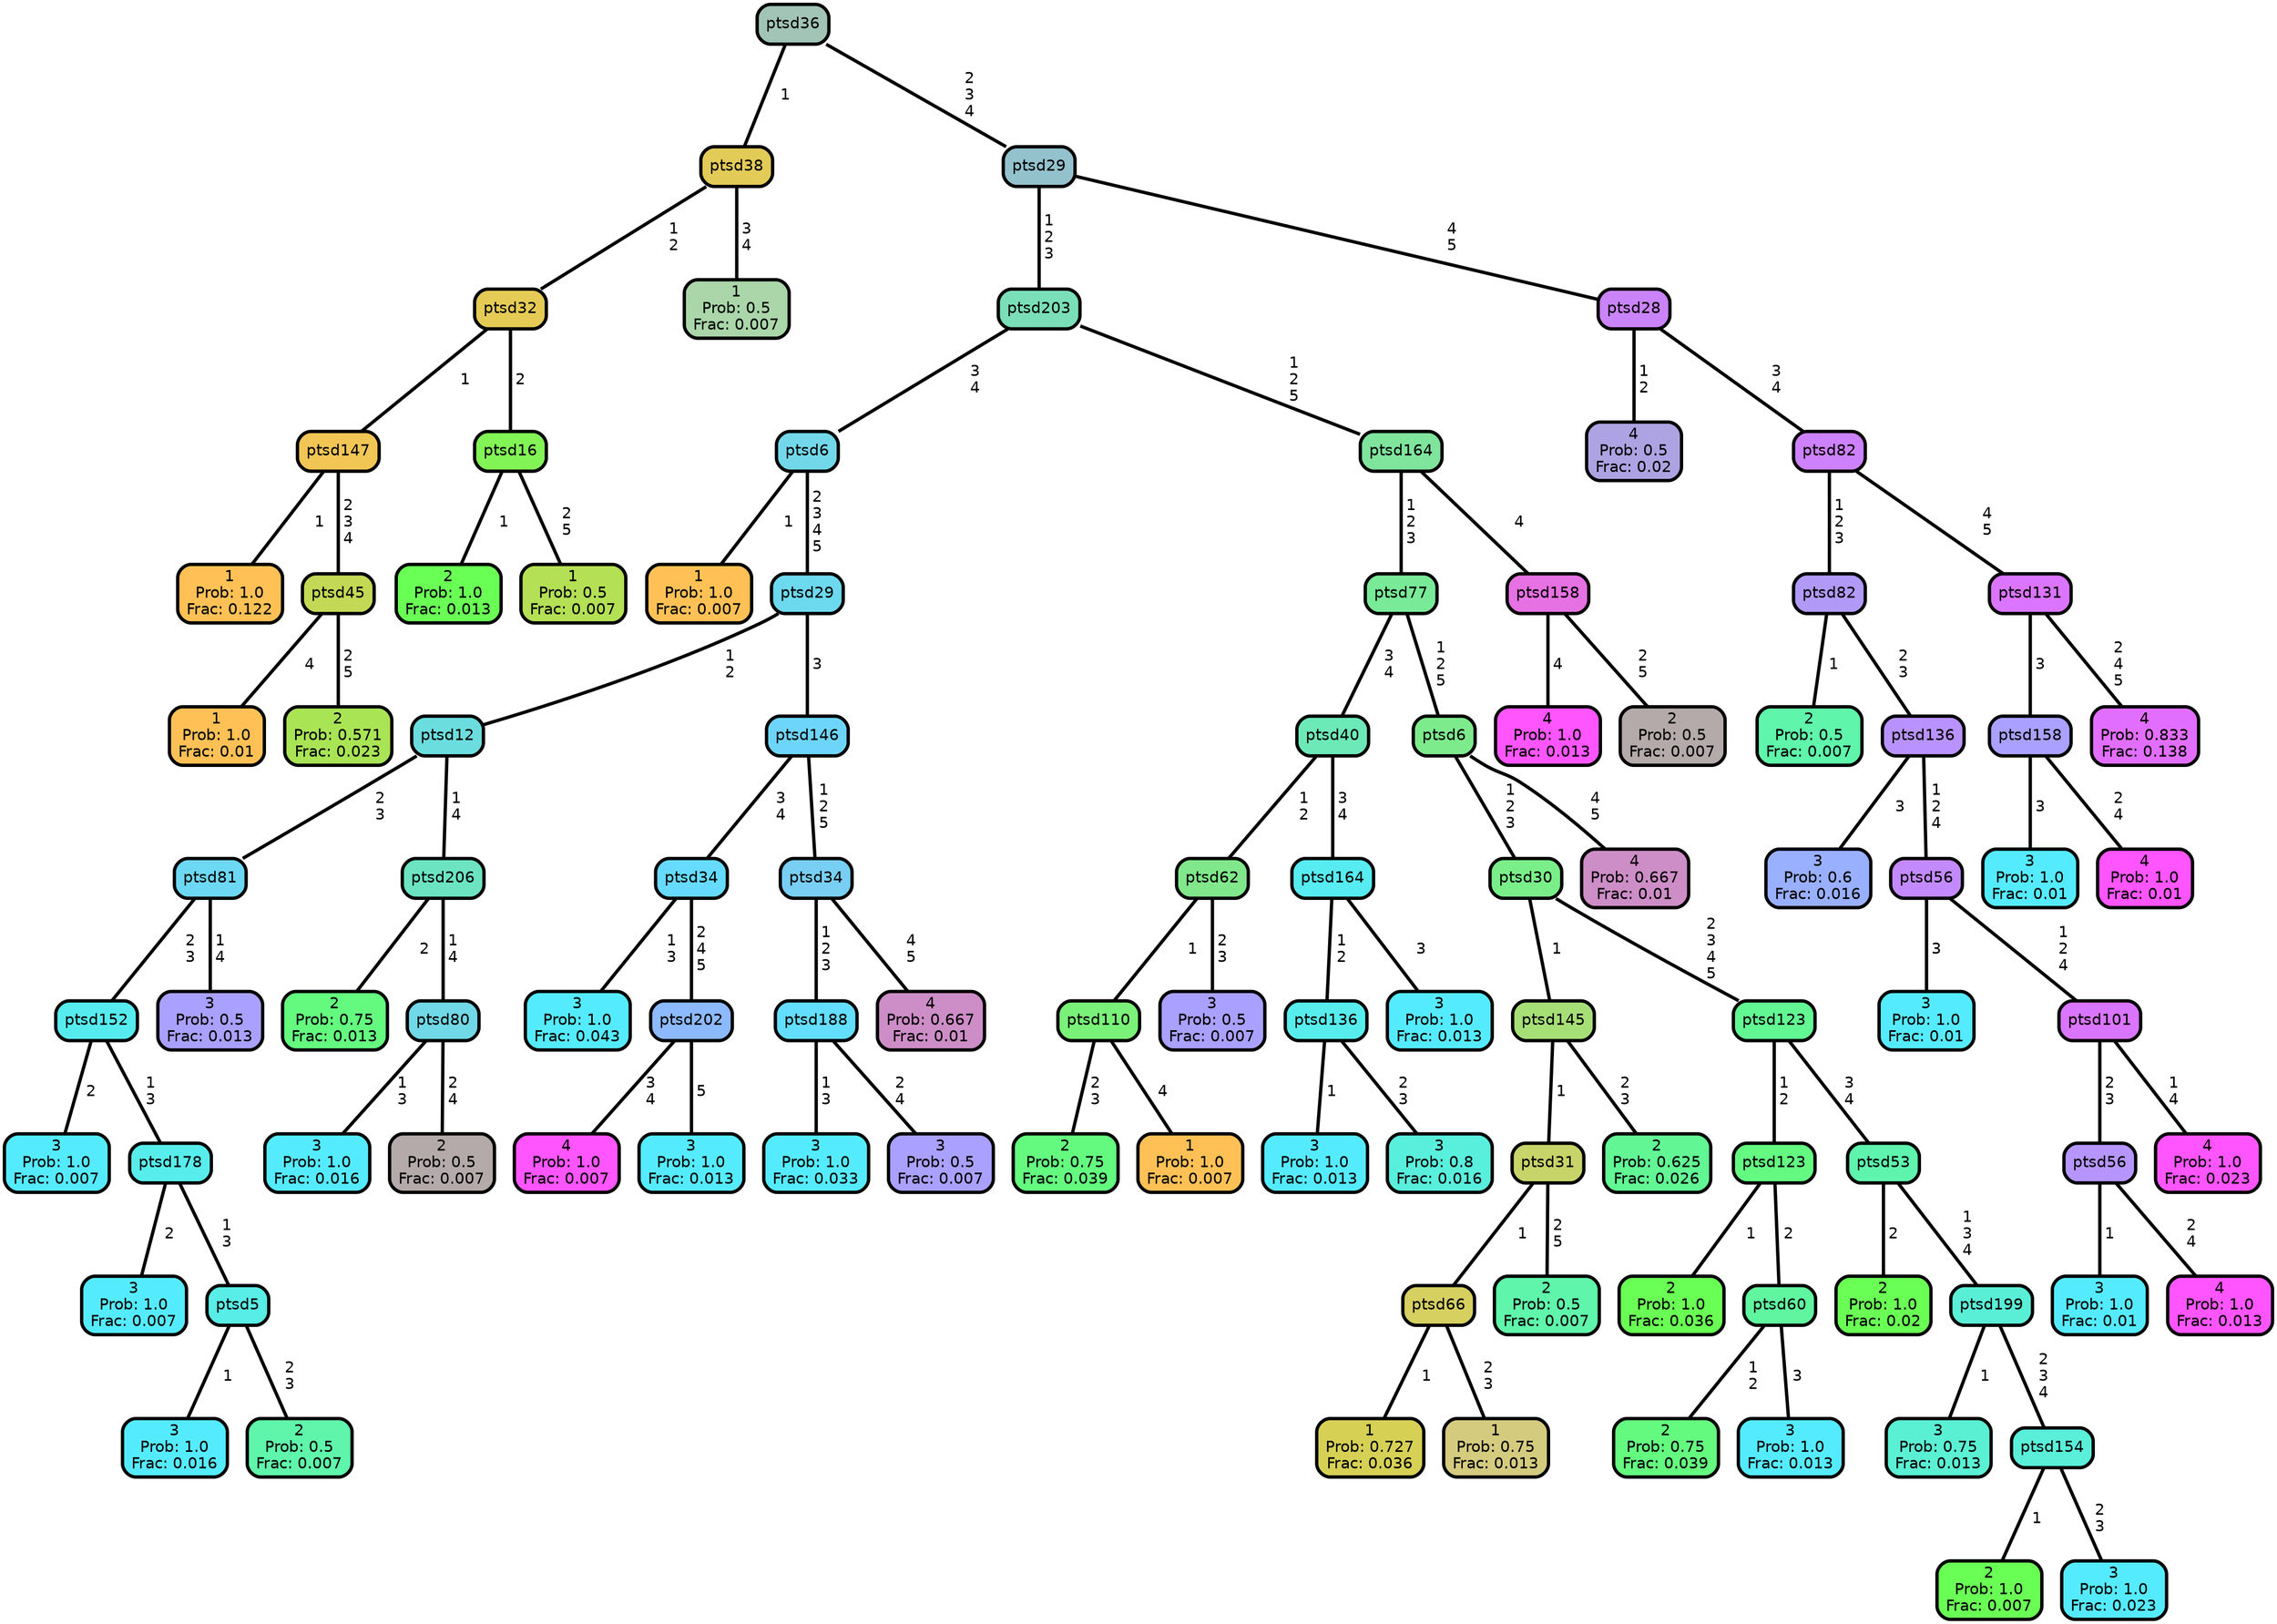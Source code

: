 graph Tree {
node [shape=box, style="filled, rounded",color="black",penwidth="3",fontcolor="black",                 fontname=helvetica] ;
graph [ranksep="0 equally", splines=straight,                 bgcolor=transparent, dpi=60] ;
edge [fontname=helvetica, color=black] ;
0 [label="1
Prob: 1.0
Frac: 0.122", fillcolor="#ffc155"] ;
1 [label="ptsd147",href=".//ptsd147.svg", fillcolor="#f2c655"] ;
2 [label="1
Prob: 1.0
Frac: 0.01", fillcolor="#ffc155"] ;
3 [label="ptsd45",href=".//ptsd45.svg", fillcolor="#c3d955"] ;
4 [label="2
Prob: 0.571
Frac: 0.023", fillcolor="#a9e455"] ;
5 [label="ptsd32",href=".//ptsd32.svg", fillcolor="#e5cb55"] ;
6 [label="2
Prob: 1.0
Frac: 0.013", fillcolor="#6aff55"] ;
7 [label="ptsd16",href=".//ptsd16.svg", fillcolor="#82f455"] ;
8 [label="1
Prob: 0.5
Frac: 0.007", fillcolor="#b4e055"] ;
9 [label="ptsd38",href=".//ptsd38.svg", fillcolor="#e3cb58"] ;
10 [label="1
Prob: 0.5
Frac: 0.007", fillcolor="#aad6aa"] ;
11 [label="ptsd36",href=".//ptsd36.svg", fillcolor="#a2c4b7"] ;
12 [label="1
Prob: 1.0
Frac: 0.007", fillcolor="#ffc155"] ;
13 [label="ptsd6",href=".//ptsd6.svg", fillcolor="#72d8e9"] ;
14 [label="3
Prob: 1.0
Frac: 0.007", fillcolor="#55ebff"] ;
15 [label="ptsd152",href=".//ptsd152.svg", fillcolor="#56ecef"] ;
16 [label="3
Prob: 1.0
Frac: 0.007", fillcolor="#55ebff"] ;
17 [label="ptsd178",href=".//ptsd178.svg", fillcolor="#57edec"] ;
18 [label="3
Prob: 1.0
Frac: 0.016", fillcolor="#55ebff"] ;
19 [label="ptsd5",href=".//ptsd5.svg", fillcolor="#58ede6"] ;
20 [label="2
Prob: 0.5
Frac: 0.007", fillcolor="#5ff5aa"] ;
21 [label="ptsd81",href=".//ptsd81.svg", fillcolor="#6dd8f3"] ;
22 [label="3
Prob: 0.5
Frac: 0.013", fillcolor="#aaa0ff"] ;
23 [label="ptsd12",href=".//ptsd12.svg", fillcolor="#6cddde"] ;
24 [label="2
Prob: 0.75
Frac: 0.013", fillcolor="#64fa7f"] ;
25 [label="ptsd206",href=".//ptsd206.svg", fillcolor="#6ce4c1"] ;
26 [label="3
Prob: 1.0
Frac: 0.016", fillcolor="#55ebff"] ;
27 [label="ptsd80",href=".//ptsd80.svg", fillcolor="#70d8e6"] ;
28 [label="2
Prob: 0.5
Frac: 0.007", fillcolor="#b4aaaa"] ;
29 [label="ptsd29",href=".//ptsd29.svg", fillcolor="#6dd9ee"] ;
30 [label="3
Prob: 1.0
Frac: 0.043", fillcolor="#55ebff"] ;
31 [label="ptsd34",href=".//ptsd34.svg", fillcolor="#66dbff"] ;
32 [label="4
Prob: 1.0
Frac: 0.007", fillcolor="#ff55ff"] ;
33 [label="ptsd202",href=".//ptsd202.svg", fillcolor="#8db9ff"] ;
34 [label="3
Prob: 1.0
Frac: 0.013", fillcolor="#55ebff"] ;
35 [label="ptsd146",href=".//ptsd146.svg", fillcolor="#6ed5fa"] ;
36 [label="3
Prob: 1.0
Frac: 0.033", fillcolor="#55ebff"] ;
37 [label="ptsd188",href=".//ptsd188.svg", fillcolor="#63deff"] ;
38 [label="3
Prob: 0.5
Frac: 0.007", fillcolor="#aaa0ff"] ;
39 [label="ptsd34",href=".//ptsd34.svg", fillcolor="#78cef3"] ;
40 [label="4
Prob: 0.667
Frac: 0.01", fillcolor="#cd8dc6"] ;
41 [label="ptsd203",href=".//ptsd203.svg", fillcolor="#7adfb8"] ;
42 [label="2
Prob: 0.75
Frac: 0.039", fillcolor="#64fa7f"] ;
43 [label="ptsd110",href=".//ptsd110.svg", fillcolor="#7af179"] ;
44 [label="1
Prob: 1.0
Frac: 0.007", fillcolor="#ffc155"] ;
45 [label="ptsd62",href=".//ptsd62.svg", fillcolor="#80e78a"] ;
46 [label="3
Prob: 0.5
Frac: 0.007", fillcolor="#aaa0ff"] ;
47 [label="ptsd40",href=".//ptsd40.svg", fillcolor="#6de9b8"] ;
48 [label="3
Prob: 1.0
Frac: 0.013", fillcolor="#55ebff"] ;
49 [label="ptsd136",href=".//ptsd136.svg", fillcolor="#57edec"] ;
50 [label="3
Prob: 0.8
Frac: 0.016", fillcolor="#59efdd"] ;
51 [label="ptsd164",href=".//ptsd164.svg", fillcolor="#56ecf1"] ;
52 [label="3
Prob: 1.0
Frac: 0.013", fillcolor="#55ebff"] ;
53 [label="ptsd77",href=".//ptsd77.svg", fillcolor="#79ea98"] ;
54 [label="1
Prob: 0.727
Frac: 0.036", fillcolor="#d6d155"] ;
55 [label="ptsd66",href=".//ptsd66.svg", fillcolor="#d5d060"] ;
56 [label="1
Prob: 0.75
Frac: 0.013", fillcolor="#d4cb7f"] ;
57 [label="ptsd31",href=".//ptsd31.svg", fillcolor="#c7d469"] ;
58 [label="2
Prob: 0.5
Frac: 0.007", fillcolor="#5ff5aa"] ;
59 [label="ptsd145",href=".//ptsd145.svg", fillcolor="#a7df77"] ;
60 [label="2
Prob: 0.625
Frac: 0.026", fillcolor="#62f794"] ;
61 [label="ptsd30",href=".//ptsd30.svg", fillcolor="#7aef89"] ;
62 [label="2
Prob: 1.0
Frac: 0.036", fillcolor="#6aff55"] ;
63 [label="ptsd123",href=".//ptsd123.svg", fillcolor="#64f981"] ;
64 [label="2
Prob: 0.75
Frac: 0.039", fillcolor="#64fa7f"] ;
65 [label="ptsd60",href=".//ptsd60.svg", fillcolor="#60f69f"] ;
66 [label="3
Prob: 1.0
Frac: 0.013", fillcolor="#55ebff"] ;
67 [label="ptsd123",href=".//ptsd123.svg", fillcolor="#62f793"] ;
68 [label="2
Prob: 1.0
Frac: 0.02", fillcolor="#6aff55"] ;
69 [label="ptsd53",href=".//ptsd53.svg", fillcolor="#5ef4ae"] ;
70 [label="3
Prob: 0.75
Frac: 0.013", fillcolor="#5af0d4"] ;
71 [label="ptsd199",href=".//ptsd199.svg", fillcolor="#59efd7"] ;
72 [label="2
Prob: 1.0
Frac: 0.007", fillcolor="#6aff55"] ;
73 [label="ptsd154",href=".//ptsd154.svg", fillcolor="#59efd9"] ;
74 [label="3
Prob: 1.0
Frac: 0.023", fillcolor="#55ebff"] ;
75 [label="ptsd6",href=".//ptsd6.svg", fillcolor="#7deb8c"] ;
76 [label="4
Prob: 0.667
Frac: 0.01", fillcolor="#cd8dc6"] ;
77 [label="ptsd164",href=".//ptsd164.svg", fillcolor="#7fe49c"] ;
78 [label="4
Prob: 1.0
Frac: 0.013", fillcolor="#ff55ff"] ;
79 [label="ptsd158",href=".//ptsd158.svg", fillcolor="#e671e2"] ;
80 [label="2
Prob: 0.5
Frac: 0.007", fillcolor="#b4aaaa"] ;
81 [label="ptsd29",href=".//ptsd29.svg", fillcolor="#93c2cd"] ;
82 [label="4
Prob: 0.5
Frac: 0.02", fillcolor="#ada3e2"] ;
83 [label="ptsd28",href=".//ptsd28.svg", fillcolor="#cb83fa"] ;
84 [label="2
Prob: 0.5
Frac: 0.007", fillcolor="#5ff5aa"] ;
85 [label="ptsd82",href=".//ptsd82.svg", fillcolor="#b19af7"] ;
86 [label="3
Prob: 0.6
Frac: 0.016", fillcolor="#99afff"] ;
87 [label="ptsd136",href=".//ptsd136.svg", fillcolor="#b992ff"] ;
88 [label="3
Prob: 1.0
Frac: 0.01", fillcolor="#55ebff"] ;
89 [label="ptsd56",href=".//ptsd56.svg", fillcolor="#c389ff"] ;
90 [label="3
Prob: 1.0
Frac: 0.01", fillcolor="#55ebff"] ;
91 [label="ptsd56",href=".//ptsd56.svg", fillcolor="#b695ff"] ;
92 [label="4
Prob: 1.0
Frac: 0.013", fillcolor="#ff55ff"] ;
93 [label="ptsd101",href=".//ptsd101.svg", fillcolor="#da75ff"] ;
94 [label="4
Prob: 1.0
Frac: 0.023", fillcolor="#ff55ff"] ;
95 [label="ptsd82",href=".//ptsd82.svg", fillcolor="#cd81fc"] ;
96 [label="3
Prob: 1.0
Frac: 0.01", fillcolor="#55ebff"] ;
97 [label="ptsd158",href=".//ptsd158.svg", fillcolor="#aaa0ff"] ;
98 [label="4
Prob: 1.0
Frac: 0.01", fillcolor="#ff55ff"] ;
99 [label="ptsd131",href=".//ptsd131.svg", fillcolor="#db74ff"] ;
100 [label="4
Prob: 0.833
Frac: 0.138", fillcolor="#e26eff"] ;
1 -- 0 [label=" 1",penwidth=3] ;
1 -- 3 [label=" 2\n 3\n 4",penwidth=3] ;
3 -- 2 [label=" 4",penwidth=3] ;
3 -- 4 [label=" 2\n 5",penwidth=3] ;
5 -- 1 [label=" 1",penwidth=3] ;
5 -- 7 [label=" 2",penwidth=3] ;
7 -- 6 [label=" 1",penwidth=3] ;
7 -- 8 [label=" 2\n 5",penwidth=3] ;
9 -- 5 [label=" 1\n 2",penwidth=3] ;
9 -- 10 [label=" 3\n 4",penwidth=3] ;
11 -- 9 [label=" 1",penwidth=3] ;
11 -- 81 [label=" 2\n 3\n 4",penwidth=3] ;
13 -- 12 [label=" 1",penwidth=3] ;
13 -- 29 [label=" 2\n 3\n 4\n 5",penwidth=3] ;
15 -- 14 [label=" 2",penwidth=3] ;
15 -- 17 [label=" 1\n 3",penwidth=3] ;
17 -- 16 [label=" 2",penwidth=3] ;
17 -- 19 [label=" 1\n 3",penwidth=3] ;
19 -- 18 [label=" 1",penwidth=3] ;
19 -- 20 [label=" 2\n 3",penwidth=3] ;
21 -- 15 [label=" 2\n 3",penwidth=3] ;
21 -- 22 [label=" 1\n 4",penwidth=3] ;
23 -- 21 [label=" 2\n 3",penwidth=3] ;
23 -- 25 [label=" 1\n 4",penwidth=3] ;
25 -- 24 [label=" 2",penwidth=3] ;
25 -- 27 [label=" 1\n 4",penwidth=3] ;
27 -- 26 [label=" 1\n 3",penwidth=3] ;
27 -- 28 [label=" 2\n 4",penwidth=3] ;
29 -- 23 [label=" 1\n 2",penwidth=3] ;
29 -- 35 [label=" 3",penwidth=3] ;
31 -- 30 [label=" 1\n 3",penwidth=3] ;
31 -- 33 [label=" 2\n 4\n 5",penwidth=3] ;
33 -- 32 [label=" 3\n 4",penwidth=3] ;
33 -- 34 [label=" 5",penwidth=3] ;
35 -- 31 [label=" 3\n 4",penwidth=3] ;
35 -- 39 [label=" 1\n 2\n 5",penwidth=3] ;
37 -- 36 [label=" 1\n 3",penwidth=3] ;
37 -- 38 [label=" 2\n 4",penwidth=3] ;
39 -- 37 [label=" 1\n 2\n 3",penwidth=3] ;
39 -- 40 [label=" 4\n 5",penwidth=3] ;
41 -- 13 [label=" 3\n 4",penwidth=3] ;
41 -- 77 [label=" 1\n 2\n 5",penwidth=3] ;
43 -- 42 [label=" 2\n 3",penwidth=3] ;
43 -- 44 [label=" 4",penwidth=3] ;
45 -- 43 [label=" 1",penwidth=3] ;
45 -- 46 [label=" 2\n 3",penwidth=3] ;
47 -- 45 [label=" 1\n 2",penwidth=3] ;
47 -- 51 [label=" 3\n 4",penwidth=3] ;
49 -- 48 [label=" 1",penwidth=3] ;
49 -- 50 [label=" 2\n 3",penwidth=3] ;
51 -- 49 [label=" 1\n 2",penwidth=3] ;
51 -- 52 [label=" 3",penwidth=3] ;
53 -- 47 [label=" 3\n 4",penwidth=3] ;
53 -- 75 [label=" 1\n 2\n 5",penwidth=3] ;
55 -- 54 [label=" 1",penwidth=3] ;
55 -- 56 [label=" 2\n 3",penwidth=3] ;
57 -- 55 [label=" 1",penwidth=3] ;
57 -- 58 [label=" 2\n 5",penwidth=3] ;
59 -- 57 [label=" 1",penwidth=3] ;
59 -- 60 [label=" 2\n 3",penwidth=3] ;
61 -- 59 [label=" 1",penwidth=3] ;
61 -- 67 [label=" 2\n 3\n 4\n 5",penwidth=3] ;
63 -- 62 [label=" 1",penwidth=3] ;
63 -- 65 [label=" 2",penwidth=3] ;
65 -- 64 [label=" 1\n 2",penwidth=3] ;
65 -- 66 [label=" 3",penwidth=3] ;
67 -- 63 [label=" 1\n 2",penwidth=3] ;
67 -- 69 [label=" 3\n 4",penwidth=3] ;
69 -- 68 [label=" 2",penwidth=3] ;
69 -- 71 [label=" 1\n 3\n 4",penwidth=3] ;
71 -- 70 [label=" 1",penwidth=3] ;
71 -- 73 [label=" 2\n 3\n 4",penwidth=3] ;
73 -- 72 [label=" 1",penwidth=3] ;
73 -- 74 [label=" 2\n 3",penwidth=3] ;
75 -- 61 [label=" 1\n 2\n 3",penwidth=3] ;
75 -- 76 [label=" 4\n 5",penwidth=3] ;
77 -- 53 [label=" 1\n 2\n 3",penwidth=3] ;
77 -- 79 [label=" 4",penwidth=3] ;
79 -- 78 [label=" 4",penwidth=3] ;
79 -- 80 [label=" 2\n 5",penwidth=3] ;
81 -- 41 [label=" 1\n 2\n 3",penwidth=3] ;
81 -- 83 [label=" 4\n 5",penwidth=3] ;
83 -- 82 [label=" 1\n 2",penwidth=3] ;
83 -- 95 [label=" 3\n 4",penwidth=3] ;
85 -- 84 [label=" 1",penwidth=3] ;
85 -- 87 [label=" 2\n 3",penwidth=3] ;
87 -- 86 [label=" 3",penwidth=3] ;
87 -- 89 [label=" 1\n 2\n 4",penwidth=3] ;
89 -- 88 [label=" 3",penwidth=3] ;
89 -- 93 [label=" 1\n 2\n 4",penwidth=3] ;
91 -- 90 [label=" 1",penwidth=3] ;
91 -- 92 [label=" 2\n 4",penwidth=3] ;
93 -- 91 [label=" 2\n 3",penwidth=3] ;
93 -- 94 [label=" 1\n 4",penwidth=3] ;
95 -- 85 [label=" 1\n 2\n 3",penwidth=3] ;
95 -- 99 [label=" 4\n 5",penwidth=3] ;
97 -- 96 [label=" 3",penwidth=3] ;
97 -- 98 [label=" 2\n 4",penwidth=3] ;
99 -- 97 [label=" 3",penwidth=3] ;
99 -- 100 [label=" 2\n 4\n 5",penwidth=3] ;
{rank = same;}}